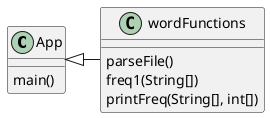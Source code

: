 @startuml
'https://plantuml.com/class-diagram

App <|- wordFunctions

App : main()

wordFunctions : parseFile()
wordFunctions : freq1(String[])
wordFunctions : printFreq(String[], int[])



@enduml